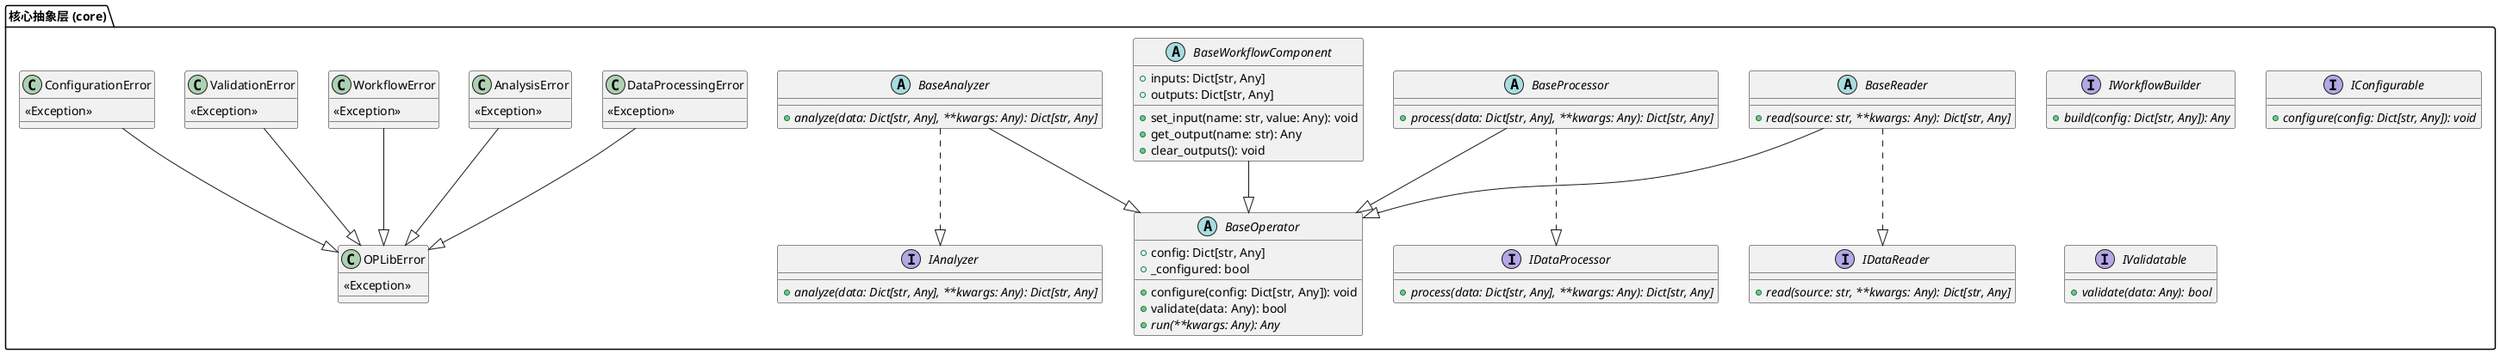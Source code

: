 @startuml
' core.puml - 核心抽象层
package "核心抽象层 (core)" {
    abstract class BaseOperator {
        +config: Dict[str, Any]
        +_configured: bool
        +configure(config: Dict[str, Any]): void
        +validate(data: Any): bool
        +{abstract} run(**kwargs: Any): Any
    }
    abstract class BaseReader {
        +{abstract} read(source: str, **kwargs: Any): Dict[str, Any]
    }
    abstract class BaseProcessor {
        +{abstract} process(data: Dict[str, Any], **kwargs: Any): Dict[str, Any]
    }
    abstract class BaseAnalyzer {
        +{abstract} analyze(data: Dict[str, Any], **kwargs: Any): Dict[str, Any]
    }
    abstract class BaseWorkflowComponent {
        +inputs: Dict[str, Any]
        +outputs: Dict[str, Any]
        +set_input(name: str, value: Any): void
        +get_output(name: str): Any
        +clear_outputs(): void
    }

    class OPLibError {
        <<Exception>>
    }
    class ConfigurationError {
        <<Exception>>
    }
    class DataProcessingError {
        <<Exception>>
    }
    class AnalysisError {
        <<Exception>>
    }
    class WorkflowError {
        <<Exception>>
    }
    class ValidationError {
        <<Exception>>
    }

    interface IDataReader {
        +{abstract} read(source: str, **kwargs: Any): Dict[str, Any]
    }
    interface IDataProcessor {
        +{abstract} process(data: Dict[str, Any], **kwargs: Any): Dict[str, Any]
    }
    interface IAnalyzer {
        +{abstract} analyze(data: Dict[str, Any], **kwargs: Any): Dict[str, Any]
    }
    interface IWorkflowBuilder {
        +{abstract} build(config: Dict[str, Any]): Any
    }
    interface IConfigurable {
        +{abstract} configure(config: Dict[str, Any]): void
    }
    interface IValidatable {
        +{abstract} validate(data: Any): bool
    }
}

' 继承关系
BaseReader --|> BaseOperator
BaseProcessor --|> BaseOperator
BaseAnalyzer --|> BaseOperator
BaseWorkflowComponent --|> BaseOperator
ConfigurationError --|> OPLibError
DataProcessingError --|> OPLibError
AnalysisError --|> OPLibError
WorkflowError --|> OPLibError
ValidationError --|> OPLibError

' 接口实现
BaseReader ..|> IDataReader
BaseProcessor ..|> IDataProcessor
BaseAnalyzer ..|> IAnalyzer

@enduml